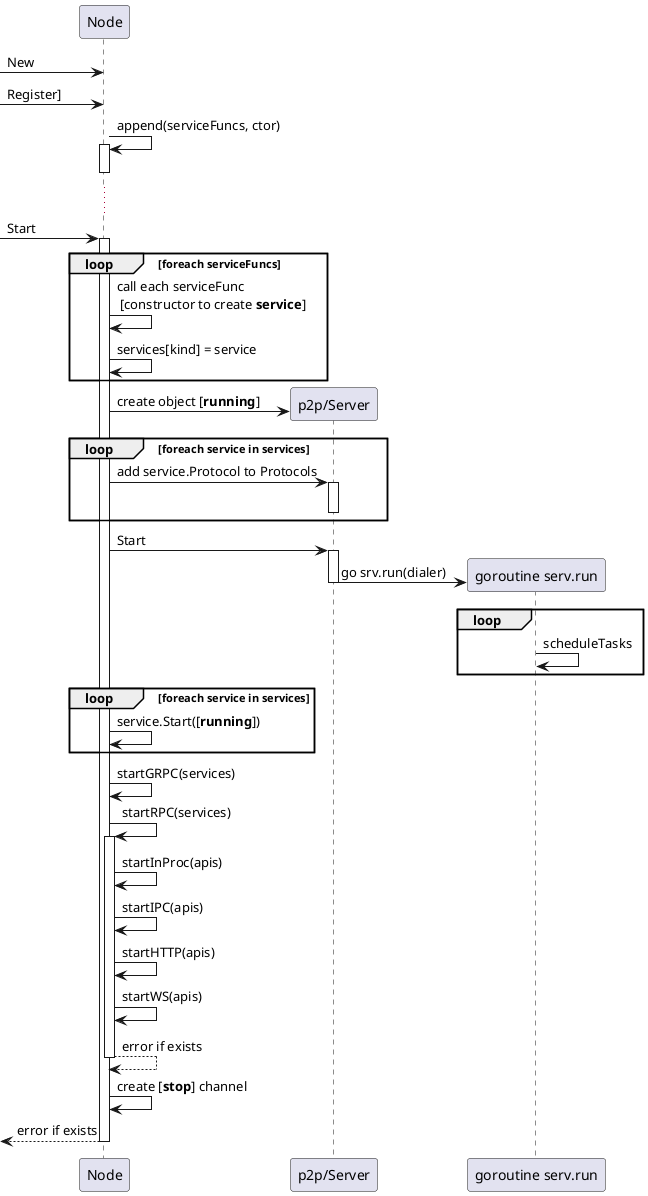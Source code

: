 @startuml

participant Node as n
participant "p2p/Server" as ps

[-> n: New


[-> n: Register]
n -> n : append(serviceFuncs, ctor)
activate n
deactivate n
...

[-> n: Start
activate n
loop foreach serviceFuncs
n -> n : call each serviceFunc \n [constructor to create **service**]
n -> n : services[kind] = service
end

create ps
n -> ps : create object [**running**]

loop foreach service in services
n -> ps : add service.Protocol to Protocols
activate ps
deactivate ps
end

n -> ps : Start
activate ps
participant "goroutine serv.run" as grsrvrun
create grsrvrun
ps -> grsrvrun : go srv.run(dialer)
deactivate ps

loop
grsrvrun -> grsrvrun : scheduleTasks
end

loop foreach service in services
n -> n : service.Start([**running**])
end

n -> n : startGRPC(services)
n -> n : startRPC(services)
activate n
n -> n : startInProc(apis)
n -> n : startIPC(apis)
n -> n : startHTTP(apis)
n -> n : startWS(apis)
n --> n : error if exists
deactivate n
n -> n : create [**stop**] channel
[<-- n : error if exists
deactivate n


@enduml